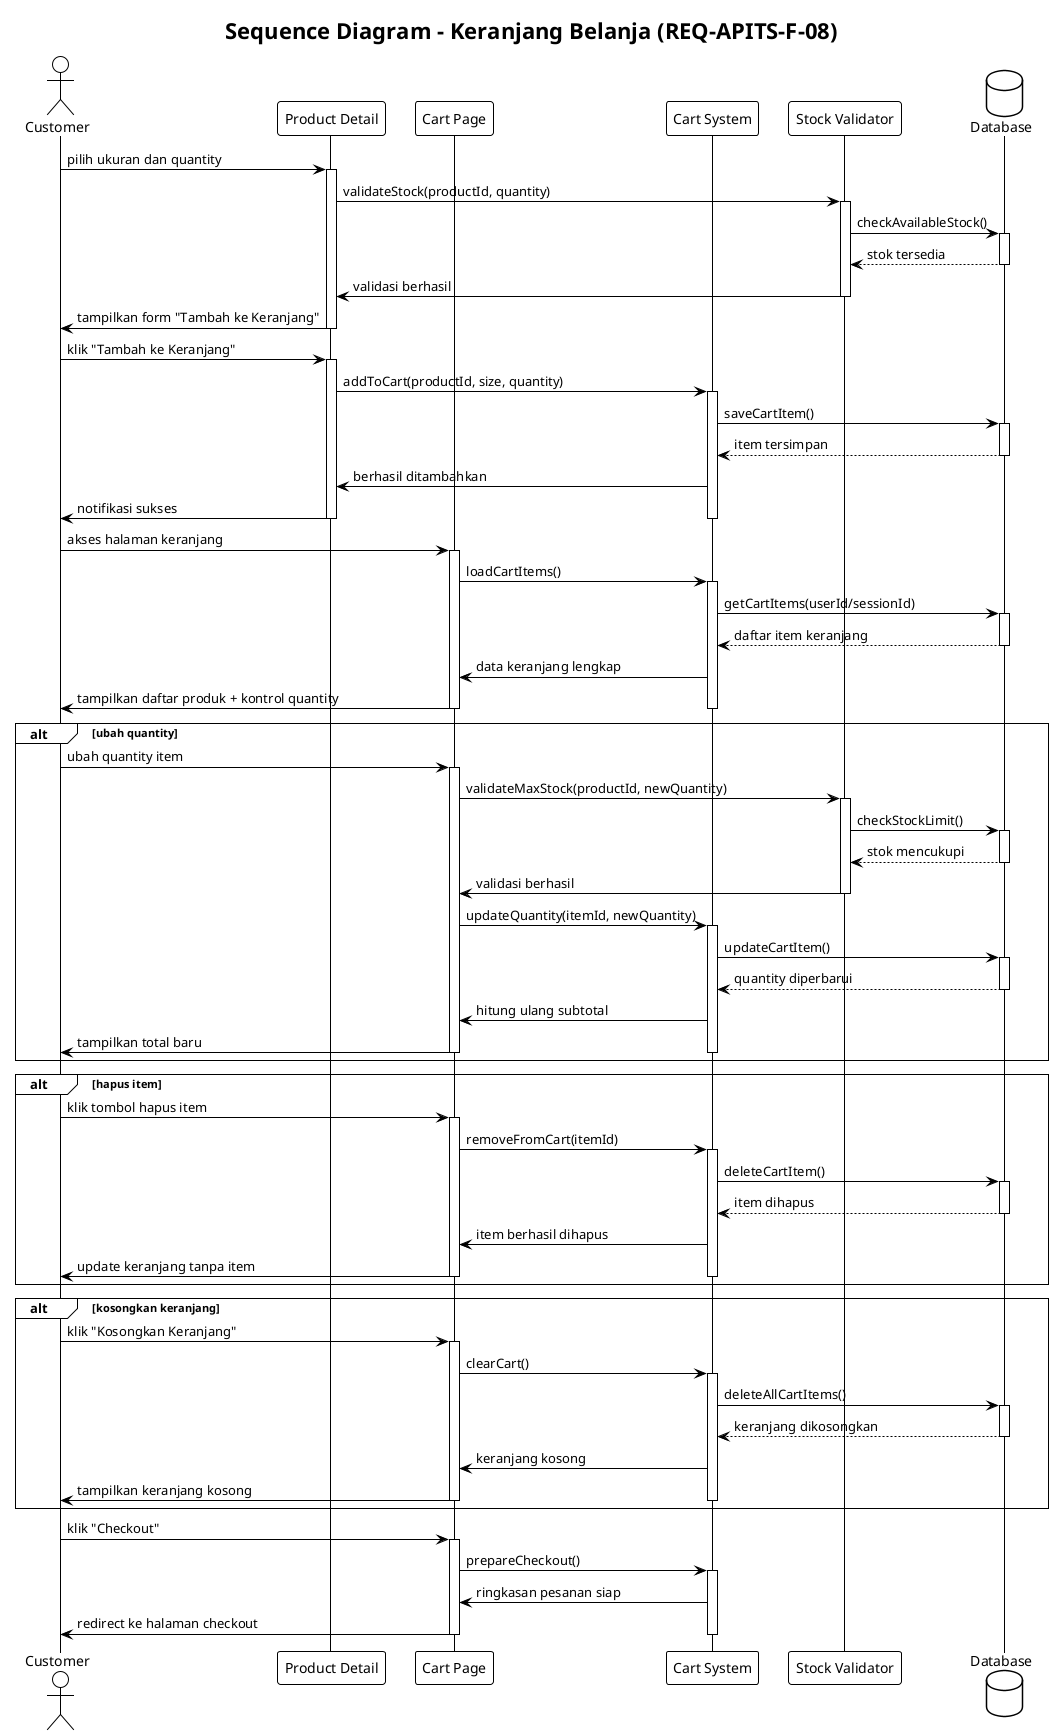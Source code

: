 @startuml Sequence_Diagram_Keranjang_Belanja
!theme plain
title Sequence Diagram - Keranjang Belanja (REQ-APITS-F-08)

actor "Customer" as Customer
participant "Product Detail" as Product
participant "Cart Page" as Cart
participant "Cart System" as System
participant "Stock Validator" as Validator
database "Database" as DB

Customer -> Product: pilih ukuran dan quantity
activate Product
Product -> Validator: validateStock(productId, quantity)
activate Validator
Validator -> DB: checkAvailableStock()
activate DB
DB --> Validator: stok tersedia
deactivate DB
Validator -> Product: validasi berhasil
deactivate Validator
Product -> Customer: tampilkan form "Tambah ke Keranjang"
deactivate Product

Customer -> Product: klik "Tambah ke Keranjang"
activate Product
Product -> System: addToCart(productId, size, quantity)
activate System
System -> DB: saveCartItem()
activate DB
DB --> System: item tersimpan
deactivate DB
System -> Product: berhasil ditambahkan
Product -> Customer: notifikasi sukses
deactivate System
deactivate Product

Customer -> Cart: akses halaman keranjang
activate Cart
Cart -> System: loadCartItems()
activate System
System -> DB: getCartItems(userId/sessionId)
activate DB
DB --> System: daftar item keranjang
deactivate DB
System -> Cart: data keranjang lengkap
Cart -> Customer: tampilkan daftar produk + kontrol quantity
deactivate System
deactivate Cart

alt ubah quantity
    Customer -> Cart: ubah quantity item
    activate Cart
    Cart -> Validator: validateMaxStock(productId, newQuantity)
    activate Validator
    Validator -> DB: checkStockLimit()
    activate DB
    DB --> Validator: stok mencukupi
    deactivate DB
    Validator -> Cart: validasi berhasil
    deactivate Validator
    Cart -> System: updateQuantity(itemId, newQuantity)
    activate System
    System -> DB: updateCartItem()
    activate DB
    DB --> System: quantity diperbarui
    deactivate DB
    System -> Cart: hitung ulang subtotal
    Cart -> Customer: tampilkan total baru
    deactivate System
    deactivate Cart
end

alt hapus item
    Customer -> Cart: klik tombol hapus item
    activate Cart
    Cart -> System: removeFromCart(itemId)
    activate System
    System -> DB: deleteCartItem()
    activate DB
    DB --> System: item dihapus
    deactivate DB
    System -> Cart: item berhasil dihapus
    Cart -> Customer: update keranjang tanpa item
    deactivate System
    deactivate Cart
end

alt kosongkan keranjang
    Customer -> Cart: klik "Kosongkan Keranjang"
    activate Cart
    Cart -> System: clearCart()
    activate System
    System -> DB: deleteAllCartItems()
    activate DB
    DB --> System: keranjang dikosongkan
    deactivate DB
    System -> Cart: keranjang kosong
    Cart -> Customer: tampilkan keranjang kosong
    deactivate System
    deactivate Cart
end

Customer -> Cart: klik "Checkout"
activate Cart
Cart -> System: prepareCheckout()
activate System
System -> Cart: ringkasan pesanan siap
Cart -> Customer: redirect ke halaman checkout
deactivate System
deactivate Cart

@enduml